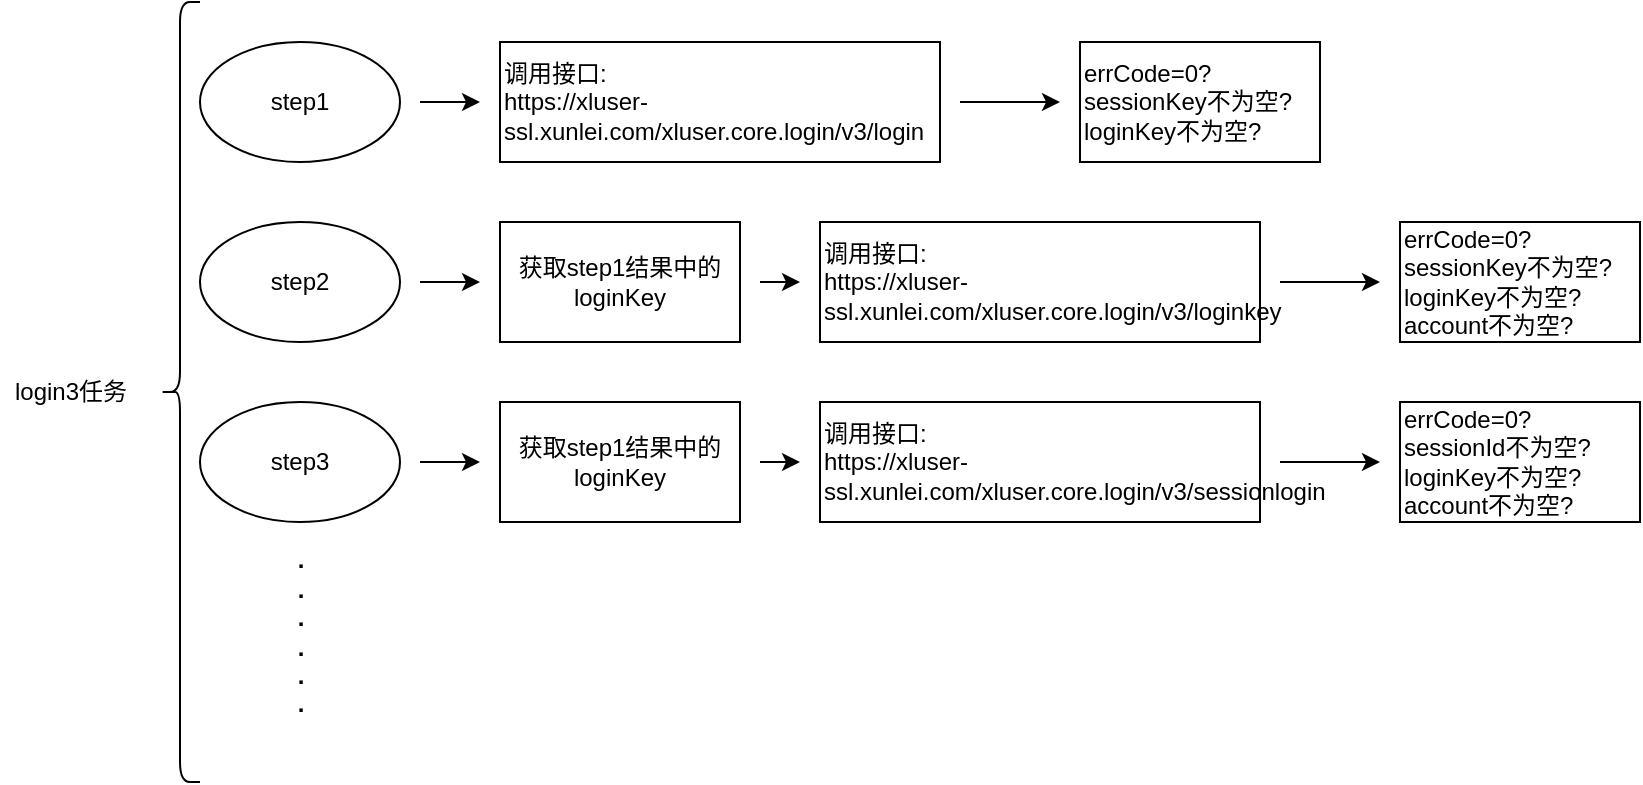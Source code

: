<mxfile version="14.6.13" type="github">
  <diagram id="VnocsIQO6U0iVfmygU0O" name="Page-1">
    <mxGraphModel dx="1422" dy="794" grid="1" gridSize="10" guides="1" tooltips="1" connect="1" arrows="1" fold="1" page="1" pageScale="1" pageWidth="827" pageHeight="1169" math="0" shadow="0">
      <root>
        <mxCell id="0" />
        <mxCell id="1" parent="0" />
        <mxCell id="wYqOQ84TnQtdoqJsuxvO-2" value="" style="shape=curlyBracket;whiteSpace=wrap;html=1;rounded=1;" vertex="1" parent="1">
          <mxGeometry x="150" y="200" width="20" height="390" as="geometry" />
        </mxCell>
        <mxCell id="wYqOQ84TnQtdoqJsuxvO-4" value="login3任务" style="text;html=1;align=center;verticalAlign=middle;resizable=0;points=[];autosize=1;strokeColor=none;" vertex="1" parent="1">
          <mxGeometry x="70" y="385" width="70" height="20" as="geometry" />
        </mxCell>
        <mxCell id="wYqOQ84TnQtdoqJsuxvO-6" value="调用接口:&lt;br&gt;https://xluser-ssl.xunlei.com/xluser.core.login/v3/login" style="rounded=0;whiteSpace=wrap;html=1;align=left;" vertex="1" parent="1">
          <mxGeometry x="320" y="220" width="220" height="60" as="geometry" />
        </mxCell>
        <mxCell id="wYqOQ84TnQtdoqJsuxvO-7" value="" style="endArrow=classic;html=1;" edge="1" parent="1">
          <mxGeometry width="50" height="50" relative="1" as="geometry">
            <mxPoint x="550" y="250" as="sourcePoint" />
            <mxPoint x="600" y="250" as="targetPoint" />
          </mxGeometry>
        </mxCell>
        <mxCell id="wYqOQ84TnQtdoqJsuxvO-8" value="errCode=0?&lt;br&gt;sessionKey不为空?&lt;br&gt;loginKey不为空?" style="rounded=0;whiteSpace=wrap;html=1;align=left;" vertex="1" parent="1">
          <mxGeometry x="610" y="220" width="120" height="60" as="geometry" />
        </mxCell>
        <mxCell id="wYqOQ84TnQtdoqJsuxvO-9" value="step1" style="ellipse;whiteSpace=wrap;html=1;" vertex="1" parent="1">
          <mxGeometry x="170" y="220" width="100" height="60" as="geometry" />
        </mxCell>
        <mxCell id="wYqOQ84TnQtdoqJsuxvO-10" value="" style="endArrow=classic;html=1;" edge="1" parent="1">
          <mxGeometry width="50" height="50" relative="1" as="geometry">
            <mxPoint x="280" y="250" as="sourcePoint" />
            <mxPoint x="310" y="250" as="targetPoint" />
          </mxGeometry>
        </mxCell>
        <mxCell id="wYqOQ84TnQtdoqJsuxvO-11" value="调用接口:&lt;br&gt;https://xluser-ssl.xunlei.com/xluser.core.login/v3/loginkey" style="rounded=0;whiteSpace=wrap;html=1;align=left;" vertex="1" parent="1">
          <mxGeometry x="480" y="310" width="220" height="60" as="geometry" />
        </mxCell>
        <mxCell id="wYqOQ84TnQtdoqJsuxvO-12" value="" style="endArrow=classic;html=1;" edge="1" parent="1">
          <mxGeometry width="50" height="50" relative="1" as="geometry">
            <mxPoint x="710" y="340" as="sourcePoint" />
            <mxPoint x="760" y="340" as="targetPoint" />
          </mxGeometry>
        </mxCell>
        <mxCell id="wYqOQ84TnQtdoqJsuxvO-13" value="errCode=0?&lt;br&gt;sessionKey不为空?&lt;br&gt;loginKey不为空?&lt;br&gt;account不为空?" style="rounded=0;whiteSpace=wrap;html=1;align=left;" vertex="1" parent="1">
          <mxGeometry x="770" y="310" width="120" height="60" as="geometry" />
        </mxCell>
        <mxCell id="wYqOQ84TnQtdoqJsuxvO-14" value="step2" style="ellipse;whiteSpace=wrap;html=1;" vertex="1" parent="1">
          <mxGeometry x="170" y="310" width="100" height="60" as="geometry" />
        </mxCell>
        <mxCell id="wYqOQ84TnQtdoqJsuxvO-15" value="" style="endArrow=classic;html=1;" edge="1" parent="1">
          <mxGeometry width="50" height="50" relative="1" as="geometry">
            <mxPoint x="280" y="340" as="sourcePoint" />
            <mxPoint x="310" y="340" as="targetPoint" />
          </mxGeometry>
        </mxCell>
        <mxCell id="wYqOQ84TnQtdoqJsuxvO-16" value="获取step1结果中的&lt;br&gt;loginKey" style="rounded=0;whiteSpace=wrap;html=1;" vertex="1" parent="1">
          <mxGeometry x="320" y="310" width="120" height="60" as="geometry" />
        </mxCell>
        <mxCell id="wYqOQ84TnQtdoqJsuxvO-17" value="" style="endArrow=classic;html=1;" edge="1" parent="1">
          <mxGeometry width="50" height="50" relative="1" as="geometry">
            <mxPoint x="450" y="340" as="sourcePoint" />
            <mxPoint x="470" y="340" as="targetPoint" />
          </mxGeometry>
        </mxCell>
        <mxCell id="wYqOQ84TnQtdoqJsuxvO-19" value="调用接口:&lt;br&gt;https://xluser-ssl.xunlei.com/xluser.core.login/v3/sessionlogin" style="rounded=0;whiteSpace=wrap;html=1;align=left;" vertex="1" parent="1">
          <mxGeometry x="480" y="400" width="220" height="60" as="geometry" />
        </mxCell>
        <mxCell id="wYqOQ84TnQtdoqJsuxvO-20" value="" style="endArrow=classic;html=1;" edge="1" parent="1">
          <mxGeometry width="50" height="50" relative="1" as="geometry">
            <mxPoint x="710" y="430" as="sourcePoint" />
            <mxPoint x="760" y="430" as="targetPoint" />
          </mxGeometry>
        </mxCell>
        <mxCell id="wYqOQ84TnQtdoqJsuxvO-21" value="errCode=0?&lt;br&gt;sessionId不为空?&lt;br&gt;loginKey不为空?&lt;br&gt;account不为空?" style="rounded=0;whiteSpace=wrap;html=1;align=left;" vertex="1" parent="1">
          <mxGeometry x="770" y="400" width="120" height="60" as="geometry" />
        </mxCell>
        <mxCell id="wYqOQ84TnQtdoqJsuxvO-22" value="step3" style="ellipse;whiteSpace=wrap;html=1;" vertex="1" parent="1">
          <mxGeometry x="170" y="400" width="100" height="60" as="geometry" />
        </mxCell>
        <mxCell id="wYqOQ84TnQtdoqJsuxvO-23" value="" style="endArrow=classic;html=1;" edge="1" parent="1">
          <mxGeometry width="50" height="50" relative="1" as="geometry">
            <mxPoint x="280" y="430" as="sourcePoint" />
            <mxPoint x="310" y="430" as="targetPoint" />
          </mxGeometry>
        </mxCell>
        <mxCell id="wYqOQ84TnQtdoqJsuxvO-24" value="获取step1结果中的&lt;br&gt;loginKey" style="rounded=0;whiteSpace=wrap;html=1;" vertex="1" parent="1">
          <mxGeometry x="320" y="400" width="120" height="60" as="geometry" />
        </mxCell>
        <mxCell id="wYqOQ84TnQtdoqJsuxvO-25" value="" style="endArrow=classic;html=1;" edge="1" parent="1">
          <mxGeometry width="50" height="50" relative="1" as="geometry">
            <mxPoint x="450" y="430" as="sourcePoint" />
            <mxPoint x="470" y="430" as="targetPoint" />
          </mxGeometry>
        </mxCell>
        <mxCell id="wYqOQ84TnQtdoqJsuxvO-26" value="&lt;b&gt;.&lt;br&gt;.&lt;br&gt;.&lt;br&gt;.&lt;br&gt;.&lt;br&gt;.&lt;/b&gt;" style="text;html=1;align=center;verticalAlign=middle;resizable=0;points=[];autosize=1;strokeColor=none;" vertex="1" parent="1">
          <mxGeometry x="210" y="470" width="20" height="90" as="geometry" />
        </mxCell>
      </root>
    </mxGraphModel>
  </diagram>
</mxfile>
